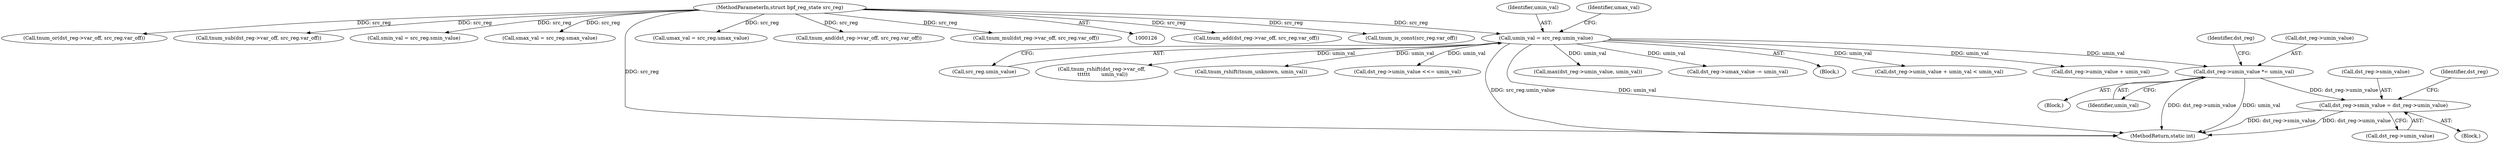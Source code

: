 digraph "0_linux_4374f256ce8182019353c0c639bb8d0695b4c941@pointer" {
"1000435" [label="(Call,dst_reg->smin_value = dst_reg->umin_value)"];
"1000406" [label="(Call,dst_reg->umin_value *= umin_val)"];
"1000173" [label="(Call,umin_val = src_reg.umin_value)"];
"1000130" [label="(MethodParameterIn,struct bpf_reg_state src_reg)"];
"1000439" [label="(Call,dst_reg->umin_value)"];
"1000130" [label="(MethodParameterIn,struct bpf_reg_state src_reg)"];
"1000131" [label="(Block,)"];
"1000277" [label="(Call,tnum_add(dst_reg->var_off, src_reg.var_off))"];
"1000185" [label="(Call,tnum_is_const(src_reg.var_off))"];
"1000563" [label="(Call,tnum_or(dst_reg->var_off, src_reg.var_off))"];
"1000413" [label="(Identifier,dst_reg)"];
"1000436" [label="(Call,dst_reg->smin_value)"];
"1000236" [label="(Call,dst_reg->umin_value + umin_val < umin_val)"];
"1000237" [label="(Call,dst_reg->umin_value + umin_val)"];
"1000354" [label="(Call,tnum_sub(dst_reg->var_off, src_reg.var_off))"];
"1000444" [label="(Identifier,dst_reg)"];
"1000175" [label="(Call,src_reg.umin_value)"];
"1000761" [label="(Call,tnum_rshift(dst_reg->var_off,\n \t\t\t\t\t\t       umin_val))"];
"1000771" [label="(Call,tnum_rshift(tnum_unknown, umin_val))"];
"1000197" [label="(Block,)"];
"1000434" [label="(Block,)"];
"1000163" [label="(Call,smin_val = src_reg.smin_value)"];
"1000168" [label="(Call,smax_val = src_reg.smax_value)"];
"1000649" [label="(Call,dst_reg->umin_value <<= umin_val)"];
"1000801" [label="(MethodReturn,static int)"];
"1000410" [label="(Identifier,umin_val)"];
"1000406" [label="(Call,dst_reg->umin_value *= umin_val)"];
"1000178" [label="(Call,umax_val = src_reg.umax_value)"];
"1000174" [label="(Identifier,umin_val)"];
"1000474" [label="(Call,tnum_and(dst_reg->var_off, src_reg.var_off))"];
"1000367" [label="(Call,tnum_mul(dst_reg->var_off, src_reg.var_off))"];
"1000574" [label="(Call,max(dst_reg->umin_value, umin_val))"];
"1000435" [label="(Call,dst_reg->smin_value = dst_reg->umin_value)"];
"1000173" [label="(Call,umin_val = src_reg.umin_value)"];
"1000179" [label="(Identifier,umax_val)"];
"1000407" [label="(Call,dst_reg->umin_value)"];
"1000345" [label="(Call,dst_reg->umax_value -= umin_val)"];
"1000435" -> "1000434"  [label="AST: "];
"1000435" -> "1000439"  [label="CFG: "];
"1000436" -> "1000435"  [label="AST: "];
"1000439" -> "1000435"  [label="AST: "];
"1000444" -> "1000435"  [label="CFG: "];
"1000435" -> "1000801"  [label="DDG: dst_reg->smin_value"];
"1000435" -> "1000801"  [label="DDG: dst_reg->umin_value"];
"1000406" -> "1000435"  [label="DDG: dst_reg->umin_value"];
"1000406" -> "1000197"  [label="AST: "];
"1000406" -> "1000410"  [label="CFG: "];
"1000407" -> "1000406"  [label="AST: "];
"1000410" -> "1000406"  [label="AST: "];
"1000413" -> "1000406"  [label="CFG: "];
"1000406" -> "1000801"  [label="DDG: dst_reg->umin_value"];
"1000406" -> "1000801"  [label="DDG: umin_val"];
"1000173" -> "1000406"  [label="DDG: umin_val"];
"1000173" -> "1000131"  [label="AST: "];
"1000173" -> "1000175"  [label="CFG: "];
"1000174" -> "1000173"  [label="AST: "];
"1000175" -> "1000173"  [label="AST: "];
"1000179" -> "1000173"  [label="CFG: "];
"1000173" -> "1000801"  [label="DDG: src_reg.umin_value"];
"1000173" -> "1000801"  [label="DDG: umin_val"];
"1000130" -> "1000173"  [label="DDG: src_reg"];
"1000173" -> "1000236"  [label="DDG: umin_val"];
"1000173" -> "1000237"  [label="DDG: umin_val"];
"1000173" -> "1000345"  [label="DDG: umin_val"];
"1000173" -> "1000574"  [label="DDG: umin_val"];
"1000173" -> "1000649"  [label="DDG: umin_val"];
"1000173" -> "1000761"  [label="DDG: umin_val"];
"1000173" -> "1000771"  [label="DDG: umin_val"];
"1000130" -> "1000126"  [label="AST: "];
"1000130" -> "1000801"  [label="DDG: src_reg"];
"1000130" -> "1000163"  [label="DDG: src_reg"];
"1000130" -> "1000168"  [label="DDG: src_reg"];
"1000130" -> "1000178"  [label="DDG: src_reg"];
"1000130" -> "1000185"  [label="DDG: src_reg"];
"1000130" -> "1000277"  [label="DDG: src_reg"];
"1000130" -> "1000354"  [label="DDG: src_reg"];
"1000130" -> "1000367"  [label="DDG: src_reg"];
"1000130" -> "1000474"  [label="DDG: src_reg"];
"1000130" -> "1000563"  [label="DDG: src_reg"];
}

